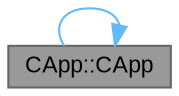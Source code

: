 digraph "CApp::CApp"
{
 // LATEX_PDF_SIZE
  bgcolor="transparent";
  edge [fontname=Arial,fontsize=11,labelfontname=Arial,labelfontsize=11];
  node [fontname=Arial,fontsize=11,shape=box,height=0.2,width=0.4];
  rankdir="LR";
  Node1 [id="Node000001",label="CApp::CApp",height=0.2,width=0.4,color="gray40", fillcolor="grey60", style="filled", fontcolor="black",tooltip="Deleted copy constructor to prevent copying of the singleton instance."];
  Node1 -> Node1 [id="edge1_Node000001_Node000001",color="steelblue1",style="solid",tooltip=" "];
}
